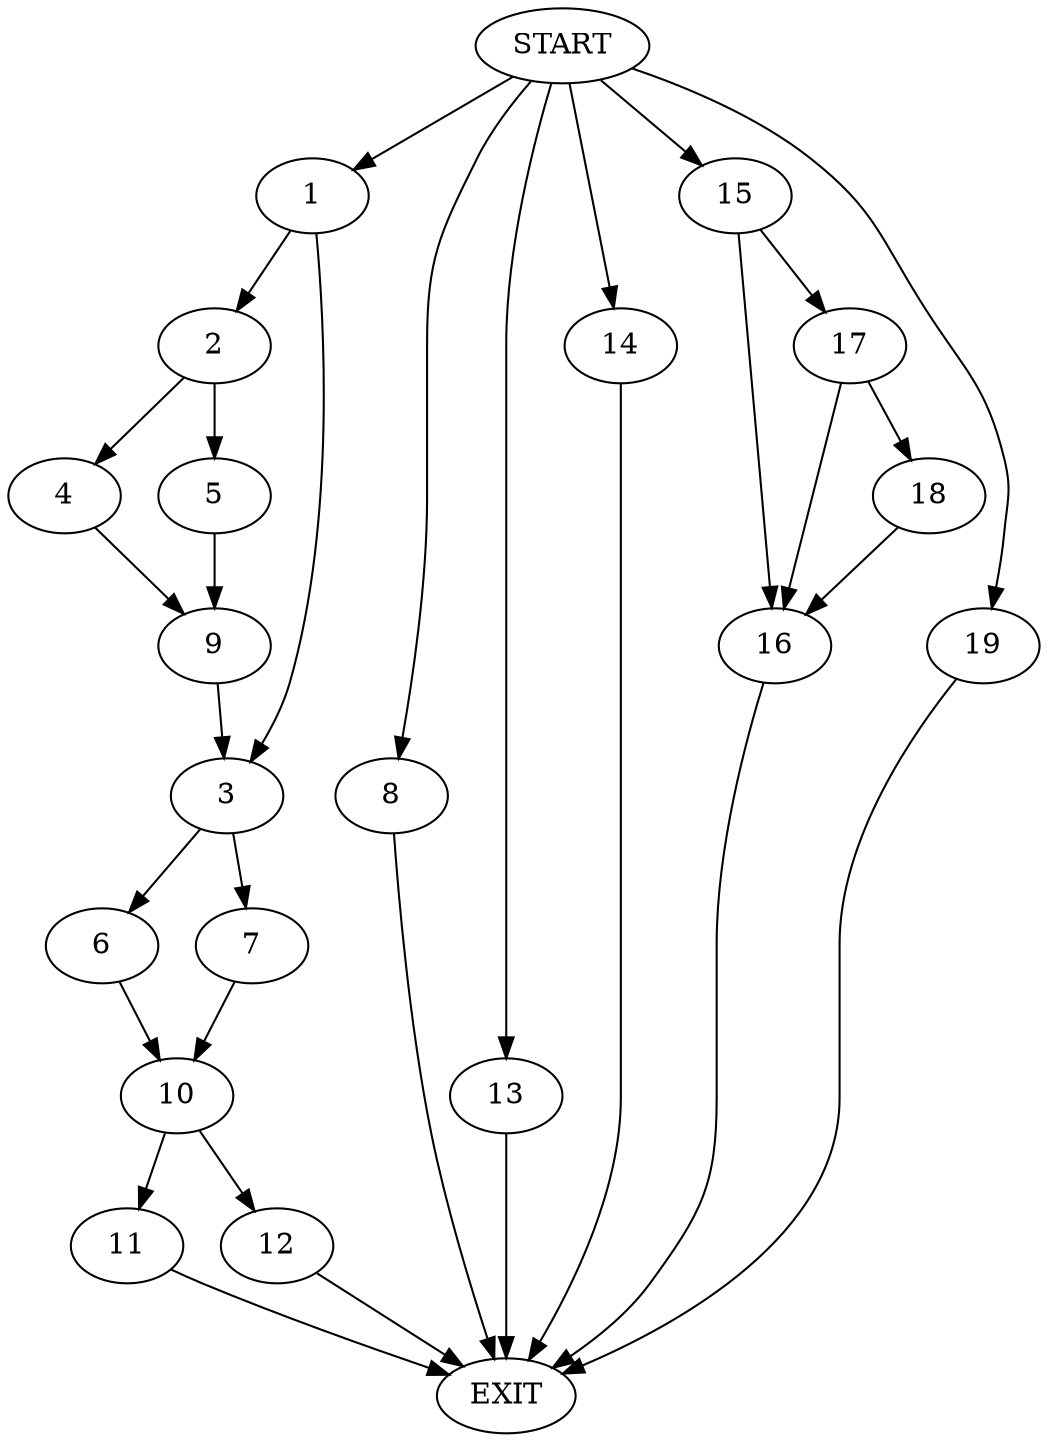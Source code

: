 digraph {
0 [label="START"]
20 [label="EXIT"]
0 -> 1
1 -> 2
1 -> 3
2 -> 4
2 -> 5
3 -> 6
3 -> 7
0 -> 8
8 -> 20
5 -> 9
4 -> 9
9 -> 3
6 -> 10
7 -> 10
10 -> 11
10 -> 12
11 -> 20
12 -> 20
0 -> 13
13 -> 20
0 -> 14
14 -> 20
0 -> 15
15 -> 16
15 -> 17
17 -> 16
17 -> 18
16 -> 20
18 -> 16
0 -> 19
19 -> 20
}
